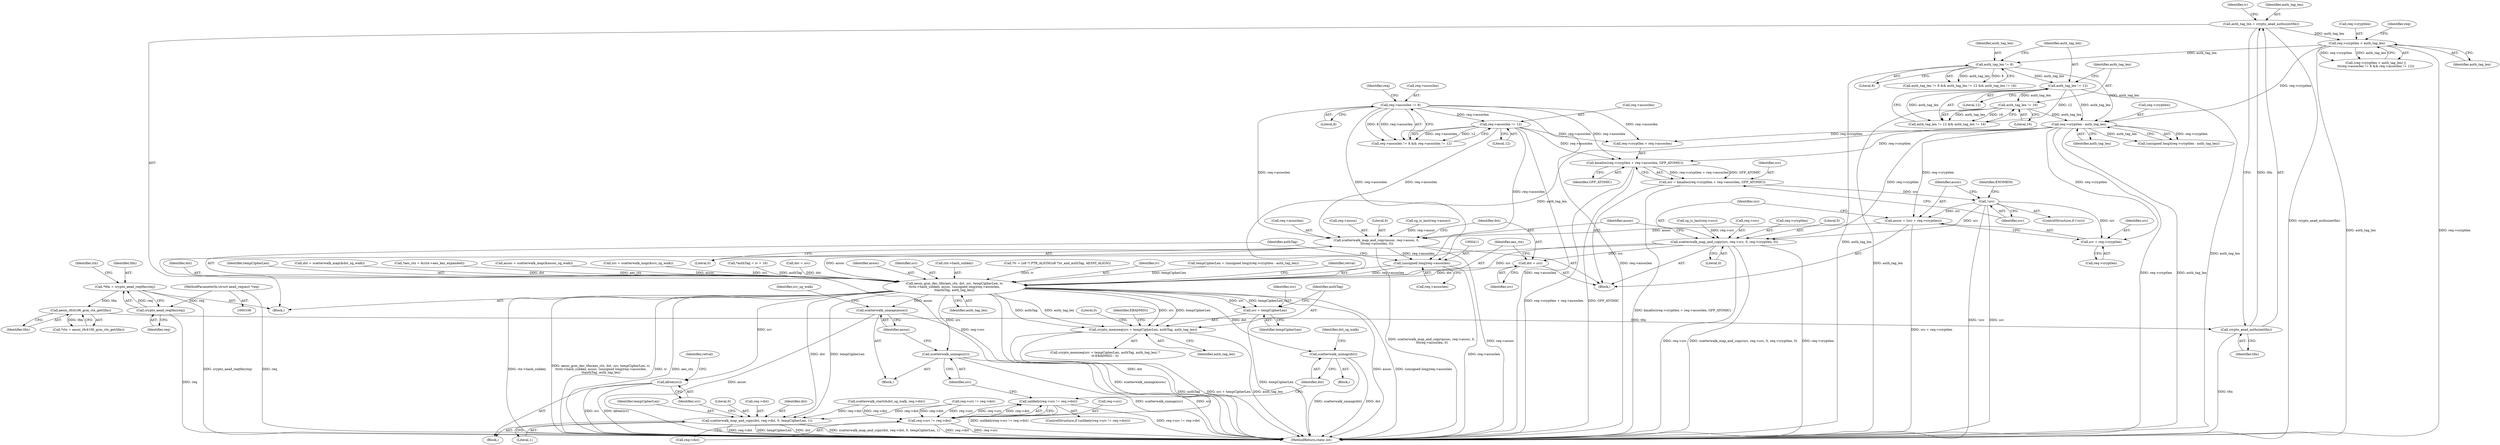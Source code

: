 digraph "0_linux_ccfe8c3f7e52ae83155cb038753f4c75b774ca8a@API" {
"1000355" [label="(Call,kmalloc(req->cryptlen + req->assoclen, GFP_ATOMIC))"];
"1000238" [label="(Call,req->cryptlen - auth_tag_len)"];
"1000183" [label="(Call,req->cryptlen < auth_tag_len)"];
"1000155" [label="(Call,auth_tag_len = crypto_aead_authsize(tfm))"];
"1000157" [label="(Call,crypto_aead_authsize(tfm))"];
"1000137" [label="(Call,aesni_rfc4106_gcm_ctx_get(tfm))"];
"1000130" [label="(Call,*tfm = crypto_aead_reqtfm(req))"];
"1000132" [label="(Call,crypto_aead_reqtfm(req))"];
"1000107" [label="(MethodParameterIn,struct aead_request *req)"];
"1000209" [label="(Call,auth_tag_len != 12)"];
"1000205" [label="(Call,auth_tag_len != 8)"];
"1000212" [label="(Call,auth_tag_len != 16)"];
"1000189" [label="(Call,req->assoclen != 8)"];
"1000194" [label="(Call,req->assoclen != 12)"];
"1000353" [label="(Call,src = kmalloc(req->cryptlen + req->assoclen, GFP_ATOMIC))"];
"1000365" [label="(Call,!src)"];
"1000370" [label="(Call,assoc = (src + req->cryptlen))"];
"1000387" [label="(Call,scatterwalk_map_and_copy(assoc, req->assoc, 0,\n \t\t\treq->assoclen, 0))"];
"1000400" [label="(Call,aesni_gcm_dec_tfm(aes_ctx, dst, src, tempCipherLen, iv,\n\t\tctx->hash_subkey, assoc, (unsigned long)req->assoclen,\n\t\tauthTag, auth_tag_len))"];
"1000420" [label="(Call,crypto_memneq(src + tempCipherLen, authTag, auth_tag_len))"];
"1000421" [label="(Call,src + tempCipherLen)"];
"1000442" [label="(Call,scatterwalk_unmap(dst))"];
"1000449" [label="(Call,scatterwalk_unmap(src))"];
"1000451" [label="(Call,scatterwalk_unmap(assoc))"];
"1000465" [label="(Call,scatterwalk_map_and_copy(dst, req->dst, 0, tempCipherLen, 1))"];
"1000473" [label="(Call,kfree(src))"];
"1000410" [label="(Call,(unsigned long)req->assoclen)"];
"1000372" [label="(Call,src + req->cryptlen)"];
"1000377" [label="(Call,scatterwalk_map_and_copy(src, req->src, 0, req->cryptlen, 0))"];
"1000397" [label="(Call,dst = src)"];
"1000434" [label="(Call,req->src != req->dst)"];
"1000433" [label="(Call,unlikely(req->src != req->dst))"];
"1000441" [label="(Block,)"];
"1000389" [label="(Call,req->assoc)"];
"1000211" [label="(Literal,12)"];
"1000293" [label="(Call,sg_is_last(req->src))"];
"1000466" [label="(Identifier,dst)"];
"1000208" [label="(Call,auth_tag_len != 12 && auth_tag_len != 16)"];
"1000422" [label="(Identifier,src)"];
"1000392" [label="(Literal,0)"];
"1000418" [label="(Identifier,retval)"];
"1000132" [label="(Call,crypto_aead_reqtfm(req))"];
"1000402" [label="(Identifier,dst)"];
"1000431" [label="(Block,)"];
"1000435" [label="(Call,req->src)"];
"1000210" [label="(Identifier,auth_tag_len)"];
"1000427" [label="(Identifier,EBADMSG)"];
"1000155" [label="(Call,auth_tag_len = crypto_aead_authsize(tfm))"];
"1000371" [label="(Identifier,assoc)"];
"1000404" [label="(Identifier,tempCipherLen)"];
"1000346" [label="(Call,dst = scatterwalk_map(&dst_sg_walk))"];
"1000378" [label="(Identifier,src)"];
"1000209" [label="(Call,auth_tag_len != 12)"];
"1000332" [label="(Call,req->src != req->dst)"];
"1000107" [label="(MethodParameterIn,struct aead_request *req)"];
"1000138" [label="(Identifier,tfm)"];
"1000397" [label="(Call,dst = src)"];
"1000195" [label="(Call,req->assoclen)"];
"1000148" [label="(Call,*aes_ctx = &(ctx->aes_key_expanded))"];
"1000388" [label="(Identifier,assoc)"];
"1000193" [label="(Literal,8)"];
"1000369" [label="(Identifier,ENOMEM)"];
"1000322" [label="(Call,assoc = scatterwalk_map(&assoc_sg_walk))"];
"1000297" [label="(Call,sg_is_last(req->assoc))"];
"1000317" [label="(Call,src = scatterwalk_map(&src_sg_walk))"];
"1000374" [label="(Call,req->cryptlen)"];
"1000432" [label="(ControlStructure,if (unlikely(req->src != req->dst)))"];
"1000477" [label="(MethodReturn,static int)"];
"1000387" [label="(Call,scatterwalk_map_and_copy(assoc, req->assoc, 0,\n \t\t\treq->assoclen, 0))"];
"1000212" [label="(Call,auth_tag_len != 16)"];
"1000451" [label="(Call,scatterwalk_unmap(assoc))"];
"1000467" [label="(Call,req->dst)"];
"1000366" [label="(Identifier,src)"];
"1000398" [label="(Identifier,dst)"];
"1000401" [label="(Identifier,aes_ctx)"];
"1000450" [label="(Identifier,src)"];
"1000206" [label="(Identifier,auth_tag_len)"];
"1000352" [label="(Block,)"];
"1000471" [label="(Identifier,tempCipherLen)"];
"1000382" [label="(Literal,0)"];
"1000370" [label="(Call,assoc = (src + req->cryptlen))"];
"1000354" [label="(Identifier,src)"];
"1000136" [label="(Identifier,ctx)"];
"1000133" [label="(Identifier,req)"];
"1000184" [label="(Call,req->cryptlen)"];
"1000472" [label="(Literal,1)"];
"1000428" [label="(Literal,0)"];
"1000416" [label="(Identifier,auth_tag_len)"];
"1000205" [label="(Call,auth_tag_len != 8)"];
"1000465" [label="(Call,scatterwalk_map_and_copy(dst, req->dst, 0, tempCipherLen, 1))"];
"1000476" [label="(Identifier,retval)"];
"1000108" [label="(Block,)"];
"1000194" [label="(Call,req->assoclen != 12)"];
"1000353" [label="(Call,src = kmalloc(req->cryptlen + req->assoclen, GFP_ATOMIC))"];
"1000214" [label="(Literal,16)"];
"1000464" [label="(Block,)"];
"1000183" [label="(Call,req->cryptlen < auth_tag_len)"];
"1000130" [label="(Call,*tfm = crypto_aead_reqtfm(req))"];
"1000158" [label="(Identifier,tfm)"];
"1000473" [label="(Call,kfree(src))"];
"1000412" [label="(Call,req->assoclen)"];
"1000423" [label="(Identifier,tempCipherLen)"];
"1000162" [label="(Identifier,iv)"];
"1000419" [label="(Call,crypto_memneq(src + tempCipherLen, authTag, auth_tag_len) ?\n\t\t-EBADMSG : 0)"];
"1000379" [label="(Call,req->src)"];
"1000156" [label="(Identifier,auth_tag_len)"];
"1000363" [label="(Identifier,GFP_ATOMIC)"];
"1000420" [label="(Call,crypto_memneq(src + tempCipherLen, authTag, auth_tag_len))"];
"1000171" [label="(Call,*authTag = iv + 16)"];
"1000434" [label="(Call,req->src != req->dst)"];
"1000189" [label="(Call,req->assoclen != 8)"];
"1000446" [label="(Identifier,dst_sg_walk)"];
"1000242" [label="(Identifier,auth_tag_len)"];
"1000470" [label="(Literal,0)"];
"1000355" [label="(Call,kmalloc(req->cryptlen + req->assoclen, GFP_ATOMIC))"];
"1000340" [label="(Call,scatterwalk_start(&dst_sg_walk, req->dst))"];
"1000474" [label="(Identifier,src)"];
"1000373" [label="(Identifier,src)"];
"1000187" [label="(Identifier,auth_tag_len)"];
"1000191" [label="(Identifier,req)"];
"1000190" [label="(Call,req->assoclen)"];
"1000372" [label="(Call,src + req->cryptlen)"];
"1000327" [label="(Call,dst = src)"];
"1000425" [label="(Identifier,auth_tag_len)"];
"1000393" [label="(Call,req->assoclen)"];
"1000204" [label="(Call,auth_tag_len != 8 && auth_tag_len != 12 && auth_tag_len != 16)"];
"1000377" [label="(Call,scatterwalk_map_and_copy(src, req->src, 0, req->cryptlen, 0))"];
"1000396" [label="(Literal,0)"];
"1000452" [label="(Identifier,assoc)"];
"1000239" [label="(Call,req->cryptlen)"];
"1000137" [label="(Call,aesni_rfc4106_gcm_ctx_get(tfm))"];
"1000409" [label="(Identifier,assoc)"];
"1000424" [label="(Identifier,authTag)"];
"1000403" [label="(Identifier,src)"];
"1000443" [label="(Identifier,dst)"];
"1000406" [label="(Call,ctx->hash_subkey)"];
"1000386" [label="(Literal,0)"];
"1000213" [label="(Identifier,auth_tag_len)"];
"1000161" [label="(Call,*iv = (u8 *) PTR_ALIGN((u8 *)iv_and_authTag, AESNI_ALIGN))"];
"1000438" [label="(Call,req->dst)"];
"1000207" [label="(Literal,8)"];
"1000455" [label="(Identifier,src_sg_walk)"];
"1000400" [label="(Call,aesni_gcm_dec_tfm(aes_ctx, dst, src, tempCipherLen, iv,\n\t\tctx->hash_subkey, assoc, (unsigned long)req->assoclen,\n\t\tauthTag, auth_tag_len))"];
"1000356" [label="(Call,req->cryptlen + req->assoclen)"];
"1000364" [label="(ControlStructure,if (!src))"];
"1000157" [label="(Call,crypto_aead_authsize(tfm))"];
"1000399" [label="(Identifier,src)"];
"1000433" [label="(Call,unlikely(req->src != req->dst))"];
"1000442" [label="(Call,scatterwalk_unmap(dst))"];
"1000410" [label="(Call,(unsigned long)req->assoclen)"];
"1000236" [label="(Call,(unsigned long)(req->cryptlen - auth_tag_len))"];
"1000135" [label="(Call,*ctx = aesni_rfc4106_gcm_ctx_get(tfm))"];
"1000198" [label="(Literal,12)"];
"1000383" [label="(Call,req->cryptlen)"];
"1000415" [label="(Identifier,authTag)"];
"1000188" [label="(Call,req->assoclen != 8 && req->assoclen != 12)"];
"1000196" [label="(Identifier,req)"];
"1000421" [label="(Call,src + tempCipherLen)"];
"1000365" [label="(Call,!src)"];
"1000405" [label="(Identifier,iv)"];
"1000238" [label="(Call,req->cryptlen - auth_tag_len)"];
"1000449" [label="(Call,scatterwalk_unmap(src))"];
"1000131" [label="(Identifier,tfm)"];
"1000182" [label="(Call,(req->cryptlen < auth_tag_len) ||\n\t\t(req->assoclen != 8 && req->assoclen != 12))"];
"1000234" [label="(Call,tempCipherLen = (unsigned long)(req->cryptlen - auth_tag_len))"];
"1000355" -> "1000353"  [label="AST: "];
"1000355" -> "1000363"  [label="CFG: "];
"1000356" -> "1000355"  [label="AST: "];
"1000363" -> "1000355"  [label="AST: "];
"1000353" -> "1000355"  [label="CFG: "];
"1000355" -> "1000477"  [label="DDG: req->cryptlen + req->assoclen"];
"1000355" -> "1000477"  [label="DDG: GFP_ATOMIC"];
"1000355" -> "1000353"  [label="DDG: req->cryptlen + req->assoclen"];
"1000355" -> "1000353"  [label="DDG: GFP_ATOMIC"];
"1000238" -> "1000355"  [label="DDG: req->cryptlen"];
"1000189" -> "1000355"  [label="DDG: req->assoclen"];
"1000194" -> "1000355"  [label="DDG: req->assoclen"];
"1000238" -> "1000236"  [label="AST: "];
"1000238" -> "1000242"  [label="CFG: "];
"1000239" -> "1000238"  [label="AST: "];
"1000242" -> "1000238"  [label="AST: "];
"1000236" -> "1000238"  [label="CFG: "];
"1000238" -> "1000477"  [label="DDG: req->cryptlen"];
"1000238" -> "1000477"  [label="DDG: auth_tag_len"];
"1000238" -> "1000236"  [label="DDG: req->cryptlen"];
"1000238" -> "1000236"  [label="DDG: auth_tag_len"];
"1000183" -> "1000238"  [label="DDG: req->cryptlen"];
"1000209" -> "1000238"  [label="DDG: auth_tag_len"];
"1000205" -> "1000238"  [label="DDG: auth_tag_len"];
"1000212" -> "1000238"  [label="DDG: auth_tag_len"];
"1000238" -> "1000356"  [label="DDG: req->cryptlen"];
"1000238" -> "1000370"  [label="DDG: req->cryptlen"];
"1000238" -> "1000372"  [label="DDG: req->cryptlen"];
"1000238" -> "1000377"  [label="DDG: req->cryptlen"];
"1000238" -> "1000400"  [label="DDG: auth_tag_len"];
"1000183" -> "1000182"  [label="AST: "];
"1000183" -> "1000187"  [label="CFG: "];
"1000184" -> "1000183"  [label="AST: "];
"1000187" -> "1000183"  [label="AST: "];
"1000191" -> "1000183"  [label="CFG: "];
"1000182" -> "1000183"  [label="CFG: "];
"1000183" -> "1000477"  [label="DDG: auth_tag_len"];
"1000183" -> "1000477"  [label="DDG: req->cryptlen"];
"1000183" -> "1000182"  [label="DDG: req->cryptlen"];
"1000183" -> "1000182"  [label="DDG: auth_tag_len"];
"1000155" -> "1000183"  [label="DDG: auth_tag_len"];
"1000183" -> "1000205"  [label="DDG: auth_tag_len"];
"1000155" -> "1000108"  [label="AST: "];
"1000155" -> "1000157"  [label="CFG: "];
"1000156" -> "1000155"  [label="AST: "];
"1000157" -> "1000155"  [label="AST: "];
"1000162" -> "1000155"  [label="CFG: "];
"1000155" -> "1000477"  [label="DDG: crypto_aead_authsize(tfm)"];
"1000157" -> "1000155"  [label="DDG: tfm"];
"1000157" -> "1000158"  [label="CFG: "];
"1000158" -> "1000157"  [label="AST: "];
"1000157" -> "1000477"  [label="DDG: tfm"];
"1000137" -> "1000157"  [label="DDG: tfm"];
"1000137" -> "1000135"  [label="AST: "];
"1000137" -> "1000138"  [label="CFG: "];
"1000138" -> "1000137"  [label="AST: "];
"1000135" -> "1000137"  [label="CFG: "];
"1000137" -> "1000135"  [label="DDG: tfm"];
"1000130" -> "1000137"  [label="DDG: tfm"];
"1000130" -> "1000108"  [label="AST: "];
"1000130" -> "1000132"  [label="CFG: "];
"1000131" -> "1000130"  [label="AST: "];
"1000132" -> "1000130"  [label="AST: "];
"1000136" -> "1000130"  [label="CFG: "];
"1000130" -> "1000477"  [label="DDG: crypto_aead_reqtfm(req)"];
"1000132" -> "1000130"  [label="DDG: req"];
"1000132" -> "1000133"  [label="CFG: "];
"1000133" -> "1000132"  [label="AST: "];
"1000132" -> "1000477"  [label="DDG: req"];
"1000107" -> "1000132"  [label="DDG: req"];
"1000107" -> "1000106"  [label="AST: "];
"1000107" -> "1000477"  [label="DDG: req"];
"1000209" -> "1000208"  [label="AST: "];
"1000209" -> "1000211"  [label="CFG: "];
"1000210" -> "1000209"  [label="AST: "];
"1000211" -> "1000209"  [label="AST: "];
"1000213" -> "1000209"  [label="CFG: "];
"1000208" -> "1000209"  [label="CFG: "];
"1000209" -> "1000477"  [label="DDG: auth_tag_len"];
"1000209" -> "1000208"  [label="DDG: auth_tag_len"];
"1000209" -> "1000208"  [label="DDG: 12"];
"1000205" -> "1000209"  [label="DDG: auth_tag_len"];
"1000209" -> "1000212"  [label="DDG: auth_tag_len"];
"1000205" -> "1000204"  [label="AST: "];
"1000205" -> "1000207"  [label="CFG: "];
"1000206" -> "1000205"  [label="AST: "];
"1000207" -> "1000205"  [label="AST: "];
"1000210" -> "1000205"  [label="CFG: "];
"1000204" -> "1000205"  [label="CFG: "];
"1000205" -> "1000477"  [label="DDG: auth_tag_len"];
"1000205" -> "1000204"  [label="DDG: auth_tag_len"];
"1000205" -> "1000204"  [label="DDG: 8"];
"1000212" -> "1000208"  [label="AST: "];
"1000212" -> "1000214"  [label="CFG: "];
"1000213" -> "1000212"  [label="AST: "];
"1000214" -> "1000212"  [label="AST: "];
"1000208" -> "1000212"  [label="CFG: "];
"1000212" -> "1000477"  [label="DDG: auth_tag_len"];
"1000212" -> "1000208"  [label="DDG: auth_tag_len"];
"1000212" -> "1000208"  [label="DDG: 16"];
"1000189" -> "1000188"  [label="AST: "];
"1000189" -> "1000193"  [label="CFG: "];
"1000190" -> "1000189"  [label="AST: "];
"1000193" -> "1000189"  [label="AST: "];
"1000196" -> "1000189"  [label="CFG: "];
"1000188" -> "1000189"  [label="CFG: "];
"1000189" -> "1000477"  [label="DDG: req->assoclen"];
"1000189" -> "1000188"  [label="DDG: req->assoclen"];
"1000189" -> "1000188"  [label="DDG: 8"];
"1000189" -> "1000194"  [label="DDG: req->assoclen"];
"1000189" -> "1000356"  [label="DDG: req->assoclen"];
"1000189" -> "1000387"  [label="DDG: req->assoclen"];
"1000189" -> "1000410"  [label="DDG: req->assoclen"];
"1000194" -> "1000188"  [label="AST: "];
"1000194" -> "1000198"  [label="CFG: "];
"1000195" -> "1000194"  [label="AST: "];
"1000198" -> "1000194"  [label="AST: "];
"1000188" -> "1000194"  [label="CFG: "];
"1000194" -> "1000477"  [label="DDG: req->assoclen"];
"1000194" -> "1000188"  [label="DDG: req->assoclen"];
"1000194" -> "1000188"  [label="DDG: 12"];
"1000194" -> "1000356"  [label="DDG: req->assoclen"];
"1000194" -> "1000387"  [label="DDG: req->assoclen"];
"1000194" -> "1000410"  [label="DDG: req->assoclen"];
"1000353" -> "1000352"  [label="AST: "];
"1000354" -> "1000353"  [label="AST: "];
"1000366" -> "1000353"  [label="CFG: "];
"1000353" -> "1000477"  [label="DDG: kmalloc(req->cryptlen + req->assoclen, GFP_ATOMIC)"];
"1000353" -> "1000365"  [label="DDG: src"];
"1000365" -> "1000364"  [label="AST: "];
"1000365" -> "1000366"  [label="CFG: "];
"1000366" -> "1000365"  [label="AST: "];
"1000369" -> "1000365"  [label="CFG: "];
"1000371" -> "1000365"  [label="CFG: "];
"1000365" -> "1000477"  [label="DDG: !src"];
"1000365" -> "1000477"  [label="DDG: src"];
"1000365" -> "1000370"  [label="DDG: src"];
"1000365" -> "1000372"  [label="DDG: src"];
"1000365" -> "1000377"  [label="DDG: src"];
"1000370" -> "1000352"  [label="AST: "];
"1000370" -> "1000372"  [label="CFG: "];
"1000371" -> "1000370"  [label="AST: "];
"1000372" -> "1000370"  [label="AST: "];
"1000378" -> "1000370"  [label="CFG: "];
"1000370" -> "1000477"  [label="DDG: src + req->cryptlen"];
"1000370" -> "1000387"  [label="DDG: assoc"];
"1000387" -> "1000352"  [label="AST: "];
"1000387" -> "1000396"  [label="CFG: "];
"1000388" -> "1000387"  [label="AST: "];
"1000389" -> "1000387"  [label="AST: "];
"1000392" -> "1000387"  [label="AST: "];
"1000393" -> "1000387"  [label="AST: "];
"1000396" -> "1000387"  [label="AST: "];
"1000398" -> "1000387"  [label="CFG: "];
"1000387" -> "1000477"  [label="DDG: req->assoc"];
"1000387" -> "1000477"  [label="DDG: scatterwalk_map_and_copy(assoc, req->assoc, 0,\n \t\t\treq->assoclen, 0)"];
"1000297" -> "1000387"  [label="DDG: req->assoc"];
"1000387" -> "1000400"  [label="DDG: assoc"];
"1000387" -> "1000410"  [label="DDG: req->assoclen"];
"1000400" -> "1000108"  [label="AST: "];
"1000400" -> "1000416"  [label="CFG: "];
"1000401" -> "1000400"  [label="AST: "];
"1000402" -> "1000400"  [label="AST: "];
"1000403" -> "1000400"  [label="AST: "];
"1000404" -> "1000400"  [label="AST: "];
"1000405" -> "1000400"  [label="AST: "];
"1000406" -> "1000400"  [label="AST: "];
"1000409" -> "1000400"  [label="AST: "];
"1000410" -> "1000400"  [label="AST: "];
"1000415" -> "1000400"  [label="AST: "];
"1000416" -> "1000400"  [label="AST: "];
"1000418" -> "1000400"  [label="CFG: "];
"1000400" -> "1000477"  [label="DDG: iv"];
"1000400" -> "1000477"  [label="DDG: assoc"];
"1000400" -> "1000477"  [label="DDG: aes_ctx"];
"1000400" -> "1000477"  [label="DDG: dst"];
"1000400" -> "1000477"  [label="DDG: aesni_gcm_dec_tfm(aes_ctx, dst, src, tempCipherLen, iv,\n\t\tctx->hash_subkey, assoc, (unsigned long)req->assoclen,\n\t\tauthTag, auth_tag_len)"];
"1000400" -> "1000477"  [label="DDG: (unsigned long)req->assoclen"];
"1000400" -> "1000477"  [label="DDG: ctx->hash_subkey"];
"1000148" -> "1000400"  [label="DDG: aes_ctx"];
"1000397" -> "1000400"  [label="DDG: dst"];
"1000327" -> "1000400"  [label="DDG: dst"];
"1000346" -> "1000400"  [label="DDG: dst"];
"1000317" -> "1000400"  [label="DDG: src"];
"1000377" -> "1000400"  [label="DDG: src"];
"1000234" -> "1000400"  [label="DDG: tempCipherLen"];
"1000161" -> "1000400"  [label="DDG: iv"];
"1000322" -> "1000400"  [label="DDG: assoc"];
"1000410" -> "1000400"  [label="DDG: req->assoclen"];
"1000171" -> "1000400"  [label="DDG: authTag"];
"1000400" -> "1000420"  [label="DDG: src"];
"1000400" -> "1000420"  [label="DDG: tempCipherLen"];
"1000400" -> "1000420"  [label="DDG: authTag"];
"1000400" -> "1000420"  [label="DDG: auth_tag_len"];
"1000400" -> "1000421"  [label="DDG: src"];
"1000400" -> "1000421"  [label="DDG: tempCipherLen"];
"1000400" -> "1000442"  [label="DDG: dst"];
"1000400" -> "1000449"  [label="DDG: src"];
"1000400" -> "1000451"  [label="DDG: assoc"];
"1000400" -> "1000465"  [label="DDG: dst"];
"1000400" -> "1000465"  [label="DDG: tempCipherLen"];
"1000400" -> "1000473"  [label="DDG: src"];
"1000420" -> "1000419"  [label="AST: "];
"1000420" -> "1000425"  [label="CFG: "];
"1000421" -> "1000420"  [label="AST: "];
"1000424" -> "1000420"  [label="AST: "];
"1000425" -> "1000420"  [label="AST: "];
"1000427" -> "1000420"  [label="CFG: "];
"1000428" -> "1000420"  [label="CFG: "];
"1000420" -> "1000477"  [label="DDG: auth_tag_len"];
"1000420" -> "1000477"  [label="DDG: authTag"];
"1000420" -> "1000477"  [label="DDG: src + tempCipherLen"];
"1000421" -> "1000423"  [label="CFG: "];
"1000422" -> "1000421"  [label="AST: "];
"1000423" -> "1000421"  [label="AST: "];
"1000424" -> "1000421"  [label="CFG: "];
"1000421" -> "1000477"  [label="DDG: tempCipherLen"];
"1000442" -> "1000441"  [label="AST: "];
"1000442" -> "1000443"  [label="CFG: "];
"1000443" -> "1000442"  [label="AST: "];
"1000446" -> "1000442"  [label="CFG: "];
"1000442" -> "1000477"  [label="DDG: scatterwalk_unmap(dst)"];
"1000442" -> "1000477"  [label="DDG: dst"];
"1000449" -> "1000431"  [label="AST: "];
"1000449" -> "1000450"  [label="CFG: "];
"1000450" -> "1000449"  [label="AST: "];
"1000452" -> "1000449"  [label="CFG: "];
"1000449" -> "1000477"  [label="DDG: src"];
"1000449" -> "1000477"  [label="DDG: scatterwalk_unmap(src)"];
"1000451" -> "1000431"  [label="AST: "];
"1000451" -> "1000452"  [label="CFG: "];
"1000452" -> "1000451"  [label="AST: "];
"1000455" -> "1000451"  [label="CFG: "];
"1000451" -> "1000477"  [label="DDG: assoc"];
"1000451" -> "1000477"  [label="DDG: scatterwalk_unmap(assoc)"];
"1000465" -> "1000464"  [label="AST: "];
"1000465" -> "1000472"  [label="CFG: "];
"1000466" -> "1000465"  [label="AST: "];
"1000467" -> "1000465"  [label="AST: "];
"1000470" -> "1000465"  [label="AST: "];
"1000471" -> "1000465"  [label="AST: "];
"1000472" -> "1000465"  [label="AST: "];
"1000474" -> "1000465"  [label="CFG: "];
"1000465" -> "1000477"  [label="DDG: scatterwalk_map_and_copy(dst, req->dst, 0, tempCipherLen, 1)"];
"1000465" -> "1000477"  [label="DDG: req->dst"];
"1000465" -> "1000477"  [label="DDG: tempCipherLen"];
"1000465" -> "1000477"  [label="DDG: dst"];
"1000332" -> "1000465"  [label="DDG: req->dst"];
"1000340" -> "1000465"  [label="DDG: req->dst"];
"1000473" -> "1000464"  [label="AST: "];
"1000473" -> "1000474"  [label="CFG: "];
"1000474" -> "1000473"  [label="AST: "];
"1000476" -> "1000473"  [label="CFG: "];
"1000473" -> "1000477"  [label="DDG: src"];
"1000473" -> "1000477"  [label="DDG: kfree(src)"];
"1000410" -> "1000412"  [label="CFG: "];
"1000411" -> "1000410"  [label="AST: "];
"1000412" -> "1000410"  [label="AST: "];
"1000415" -> "1000410"  [label="CFG: "];
"1000410" -> "1000477"  [label="DDG: req->assoclen"];
"1000372" -> "1000374"  [label="CFG: "];
"1000373" -> "1000372"  [label="AST: "];
"1000374" -> "1000372"  [label="AST: "];
"1000377" -> "1000352"  [label="AST: "];
"1000377" -> "1000386"  [label="CFG: "];
"1000378" -> "1000377"  [label="AST: "];
"1000379" -> "1000377"  [label="AST: "];
"1000382" -> "1000377"  [label="AST: "];
"1000383" -> "1000377"  [label="AST: "];
"1000386" -> "1000377"  [label="AST: "];
"1000388" -> "1000377"  [label="CFG: "];
"1000377" -> "1000477"  [label="DDG: scatterwalk_map_and_copy(src, req->src, 0, req->cryptlen, 0)"];
"1000377" -> "1000477"  [label="DDG: req->cryptlen"];
"1000377" -> "1000477"  [label="DDG: req->src"];
"1000293" -> "1000377"  [label="DDG: req->src"];
"1000377" -> "1000397"  [label="DDG: src"];
"1000377" -> "1000434"  [label="DDG: req->src"];
"1000397" -> "1000352"  [label="AST: "];
"1000397" -> "1000399"  [label="CFG: "];
"1000398" -> "1000397"  [label="AST: "];
"1000399" -> "1000397"  [label="AST: "];
"1000401" -> "1000397"  [label="CFG: "];
"1000434" -> "1000433"  [label="AST: "];
"1000434" -> "1000438"  [label="CFG: "];
"1000435" -> "1000434"  [label="AST: "];
"1000438" -> "1000434"  [label="AST: "];
"1000433" -> "1000434"  [label="CFG: "];
"1000434" -> "1000477"  [label="DDG: req->dst"];
"1000434" -> "1000477"  [label="DDG: req->src"];
"1000434" -> "1000433"  [label="DDG: req->src"];
"1000434" -> "1000433"  [label="DDG: req->dst"];
"1000332" -> "1000434"  [label="DDG: req->src"];
"1000332" -> "1000434"  [label="DDG: req->dst"];
"1000340" -> "1000434"  [label="DDG: req->dst"];
"1000433" -> "1000432"  [label="AST: "];
"1000443" -> "1000433"  [label="CFG: "];
"1000450" -> "1000433"  [label="CFG: "];
"1000433" -> "1000477"  [label="DDG: req->src != req->dst"];
"1000433" -> "1000477"  [label="DDG: unlikely(req->src != req->dst)"];
}
